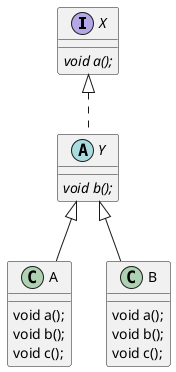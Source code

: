 @startuml
interface X {
  {abstract} void a();
}

abstract class Y implements X {
  {abstract} void b();
}

class A extends Y {
  void a();
  void b();
  void c();
}
class B extends Y {
  void a();
  void b();
  void c();
}
@enduml
